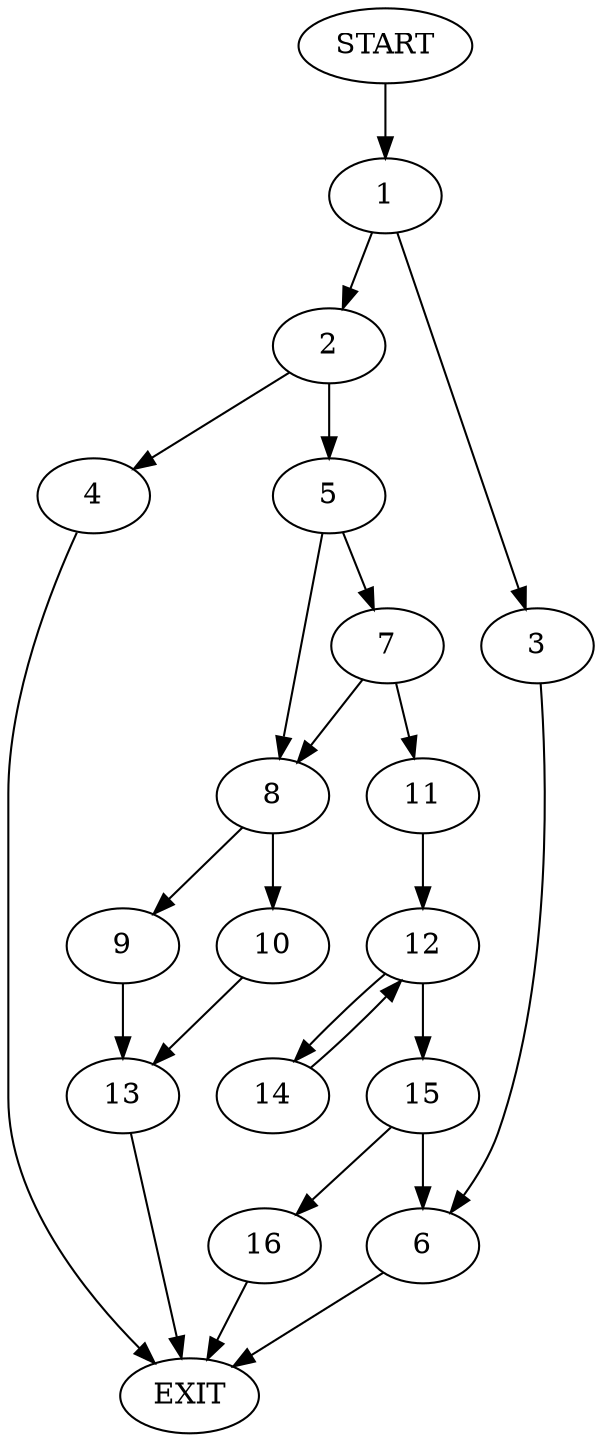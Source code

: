 digraph {
0 [label="START"]
17 [label="EXIT"]
0 -> 1
1 -> 2
1 -> 3
2 -> 4
2 -> 5
3 -> 6
6 -> 17
4 -> 17
5 -> 7
5 -> 8
8 -> 9
8 -> 10
7 -> 11
7 -> 8
11 -> 12
10 -> 13
9 -> 13
13 -> 17
12 -> 14
12 -> 15
14 -> 12
15 -> 16
15 -> 6
16 -> 17
}
